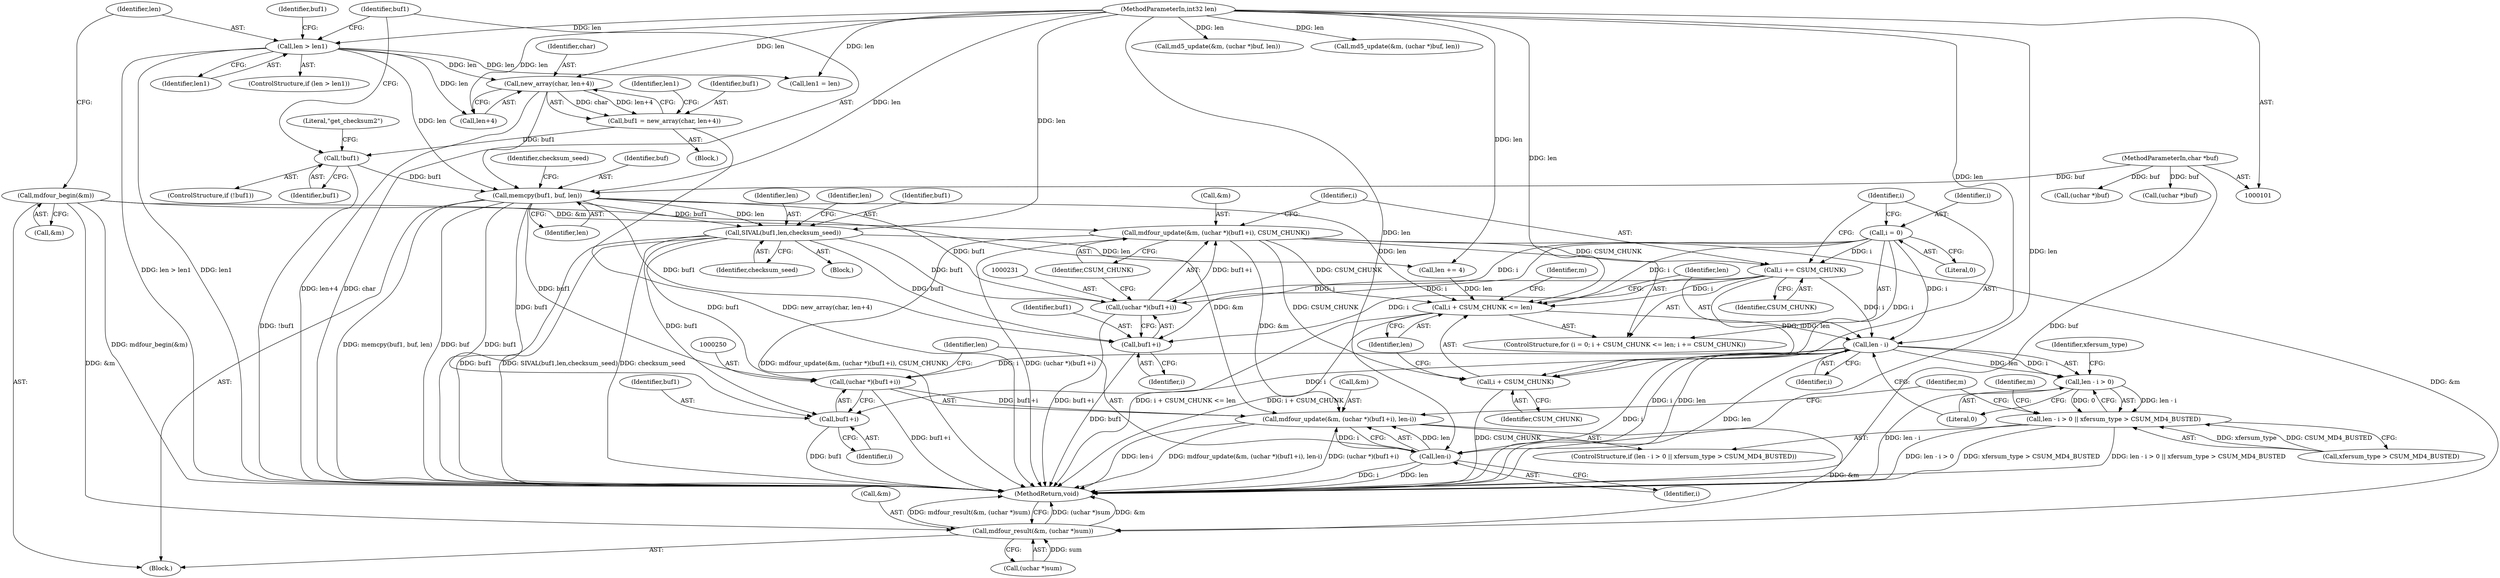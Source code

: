digraph "0_samba_7b8a4ecd6ff9cdf4e5d3850ebf822f1e989255b3_1@API" {
"1000227" [label="(Call,mdfour_update(&m, (uchar *)(buf1+i), CSUM_CHUNK))"];
"1000174" [label="(Call,mdfour_begin(&m))"];
"1000230" [label="(Call,(uchar *)(buf1+i))"];
"1000208" [label="(Call,SIVAL(buf1,len,checksum_seed))"];
"1000201" [label="(Call,memcpy(buf1, buf, len))"];
"1000197" [label="(Call,!buf1)"];
"1000186" [label="(Call,buf1 = new_array(char, len+4))"];
"1000188" [label="(Call,new_array(char, len+4))"];
"1000178" [label="(Call,len > len1)"];
"1000103" [label="(MethodParameterIn,int32 len)"];
"1000102" [label="(MethodParameterIn,char *buf)"];
"1000224" [label="(Call,i += CSUM_CHUNK)"];
"1000227" [label="(Call,mdfour_update(&m, (uchar *)(buf1+i), CSUM_CHUNK))"];
"1000216" [label="(Call,i = 0)"];
"1000219" [label="(Call,i + CSUM_CHUNK <= len)"];
"1000239" [label="(Call,len - i)"];
"1000238" [label="(Call,len - i > 0)"];
"1000237" [label="(Call,len - i > 0 || xfersum_type > CSUM_MD4_BUSTED)"];
"1000249" [label="(Call,(uchar *)(buf1+i))"];
"1000246" [label="(Call,mdfour_update(&m, (uchar *)(buf1+i), len-i))"];
"1000257" [label="(Call,mdfour_result(&m, (uchar *)sum))"];
"1000251" [label="(Call,buf1+i)"];
"1000254" [label="(Call,len-i)"];
"1000220" [label="(Call,i + CSUM_CHUNK)"];
"1000232" [label="(Call,buf1+i)"];
"1000204" [label="(Identifier,len)"];
"1000170" [label="(Block,)"];
"1000257" [label="(Call,mdfour_result(&m, (uchar *)sum))"];
"1000217" [label="(Identifier,i)"];
"1000180" [label="(Identifier,len1)"];
"1000194" [label="(Identifier,len1)"];
"1000255" [label="(Identifier,len)"];
"1000198" [label="(Identifier,buf1)"];
"1000228" [label="(Call,&m)"];
"1000248" [label="(Identifier,m)"];
"1000181" [label="(Block,)"];
"1000190" [label="(Call,len+4)"];
"1000263" [label="(MethodReturn,void)"];
"1000256" [label="(Identifier,i)"];
"1000237" [label="(Call,len - i > 0 || xfersum_type > CSUM_MD4_BUSTED)"];
"1000206" [label="(Identifier,checksum_seed)"];
"1000102" [label="(MethodParameterIn,char *buf)"];
"1000213" [label="(Identifier,len)"];
"1000227" [label="(Call,mdfour_update(&m, (uchar *)(buf1+i), CSUM_CHUNK))"];
"1000238" [label="(Call,len - i > 0)"];
"1000239" [label="(Call,len - i)"];
"1000183" [label="(Identifier,buf1)"];
"1000244" [label="(Identifier,xfersum_type)"];
"1000258" [label="(Call,&m)"];
"1000251" [label="(Call,buf1+i)"];
"1000202" [label="(Identifier,buf1)"];
"1000193" [label="(Call,len1 = len)"];
"1000216" [label="(Call,i = 0)"];
"1000219" [label="(Call,i + CSUM_CHUNK <= len)"];
"1000177" [label="(ControlStructure,if (len > len1))"];
"1000224" [label="(Call,i += CSUM_CHUNK)"];
"1000207" [label="(Block,)"];
"1000188" [label="(Call,new_array(char, len+4))"];
"1000226" [label="(Identifier,CSUM_CHUNK)"];
"1000242" [label="(Literal,0)"];
"1000208" [label="(Call,SIVAL(buf1,len,checksum_seed))"];
"1000215" [label="(ControlStructure,for (i = 0; i + CSUM_CHUNK <= len; i += CSUM_CHUNK))"];
"1000230" [label="(Call,(uchar *)(buf1+i))"];
"1000243" [label="(Call,xfersum_type > CSUM_MD4_BUSTED)"];
"1000247" [label="(Call,&m)"];
"1000249" [label="(Call,(uchar *)(buf1+i))"];
"1000175" [label="(Call,&m)"];
"1000246" [label="(Call,mdfour_update(&m, (uchar *)(buf1+i), len-i))"];
"1000212" [label="(Call,len += 4)"];
"1000174" [label="(Call,mdfour_begin(&m))"];
"1000196" [label="(ControlStructure,if (!buf1))"];
"1000225" [label="(Identifier,i)"];
"1000253" [label="(Identifier,i)"];
"1000234" [label="(Identifier,i)"];
"1000223" [label="(Identifier,len)"];
"1000218" [label="(Literal,0)"];
"1000179" [label="(Identifier,len)"];
"1000189" [label="(Identifier,char)"];
"1000241" [label="(Identifier,i)"];
"1000221" [label="(Identifier,i)"];
"1000240" [label="(Identifier,len)"];
"1000187" [label="(Identifier,buf1)"];
"1000260" [label="(Call,(uchar *)sum)"];
"1000211" [label="(Identifier,checksum_seed)"];
"1000233" [label="(Identifier,buf1)"];
"1000143" [label="(Call,(uchar *)buf)"];
"1000186" [label="(Call,buf1 = new_array(char, len+4))"];
"1000235" [label="(Identifier,CSUM_CHUNK)"];
"1000232" [label="(Call,buf1+i)"];
"1000197" [label="(Call,!buf1)"];
"1000210" [label="(Identifier,len)"];
"1000229" [label="(Identifier,m)"];
"1000203" [label="(Identifier,buf)"];
"1000254" [label="(Call,len-i)"];
"1000201" [label="(Call,memcpy(buf1, buf, len))"];
"1000236" [label="(ControlStructure,if (len - i > 0 || xfersum_type > CSUM_MD4_BUSTED))"];
"1000220" [label="(Call,i + CSUM_CHUNK)"];
"1000200" [label="(Literal,\"get_checksum2\")"];
"1000209" [label="(Identifier,buf1)"];
"1000103" [label="(MethodParameterIn,int32 len)"];
"1000259" [label="(Identifier,m)"];
"1000178" [label="(Call,len > len1)"];
"1000252" [label="(Identifier,buf1)"];
"1000140" [label="(Call,md5_update(&m, (uchar *)buf, len))"];
"1000134" [label="(Call,(uchar *)buf)"];
"1000222" [label="(Identifier,CSUM_CHUNK)"];
"1000131" [label="(Call,md5_update(&m, (uchar *)buf, len))"];
"1000227" -> "1000215"  [label="AST: "];
"1000227" -> "1000235"  [label="CFG: "];
"1000228" -> "1000227"  [label="AST: "];
"1000230" -> "1000227"  [label="AST: "];
"1000235" -> "1000227"  [label="AST: "];
"1000225" -> "1000227"  [label="CFG: "];
"1000227" -> "1000263"  [label="DDG: mdfour_update(&m, (uchar *)(buf1+i), CSUM_CHUNK)"];
"1000227" -> "1000263"  [label="DDG: (uchar *)(buf1+i)"];
"1000227" -> "1000219"  [label="DDG: CSUM_CHUNK"];
"1000227" -> "1000220"  [label="DDG: CSUM_CHUNK"];
"1000227" -> "1000224"  [label="DDG: CSUM_CHUNK"];
"1000174" -> "1000227"  [label="DDG: &m"];
"1000230" -> "1000227"  [label="DDG: buf1+i"];
"1000227" -> "1000246"  [label="DDG: &m"];
"1000227" -> "1000257"  [label="DDG: &m"];
"1000174" -> "1000170"  [label="AST: "];
"1000174" -> "1000175"  [label="CFG: "];
"1000175" -> "1000174"  [label="AST: "];
"1000179" -> "1000174"  [label="CFG: "];
"1000174" -> "1000263"  [label="DDG: mdfour_begin(&m)"];
"1000174" -> "1000246"  [label="DDG: &m"];
"1000174" -> "1000257"  [label="DDG: &m"];
"1000230" -> "1000232"  [label="CFG: "];
"1000231" -> "1000230"  [label="AST: "];
"1000232" -> "1000230"  [label="AST: "];
"1000235" -> "1000230"  [label="CFG: "];
"1000230" -> "1000263"  [label="DDG: buf1+i"];
"1000208" -> "1000230"  [label="DDG: buf1"];
"1000201" -> "1000230"  [label="DDG: buf1"];
"1000224" -> "1000230"  [label="DDG: i"];
"1000216" -> "1000230"  [label="DDG: i"];
"1000208" -> "1000207"  [label="AST: "];
"1000208" -> "1000211"  [label="CFG: "];
"1000209" -> "1000208"  [label="AST: "];
"1000210" -> "1000208"  [label="AST: "];
"1000211" -> "1000208"  [label="AST: "];
"1000213" -> "1000208"  [label="CFG: "];
"1000208" -> "1000263"  [label="DDG: buf1"];
"1000208" -> "1000263"  [label="DDG: SIVAL(buf1,len,checksum_seed)"];
"1000208" -> "1000263"  [label="DDG: checksum_seed"];
"1000201" -> "1000208"  [label="DDG: buf1"];
"1000201" -> "1000208"  [label="DDG: len"];
"1000103" -> "1000208"  [label="DDG: len"];
"1000208" -> "1000212"  [label="DDG: len"];
"1000208" -> "1000232"  [label="DDG: buf1"];
"1000208" -> "1000249"  [label="DDG: buf1"];
"1000208" -> "1000251"  [label="DDG: buf1"];
"1000201" -> "1000170"  [label="AST: "];
"1000201" -> "1000204"  [label="CFG: "];
"1000202" -> "1000201"  [label="AST: "];
"1000203" -> "1000201"  [label="AST: "];
"1000204" -> "1000201"  [label="AST: "];
"1000206" -> "1000201"  [label="CFG: "];
"1000201" -> "1000263"  [label="DDG: memcpy(buf1, buf, len)"];
"1000201" -> "1000263"  [label="DDG: buf"];
"1000201" -> "1000263"  [label="DDG: buf1"];
"1000197" -> "1000201"  [label="DDG: buf1"];
"1000102" -> "1000201"  [label="DDG: buf"];
"1000178" -> "1000201"  [label="DDG: len"];
"1000103" -> "1000201"  [label="DDG: len"];
"1000201" -> "1000219"  [label="DDG: len"];
"1000201" -> "1000232"  [label="DDG: buf1"];
"1000201" -> "1000249"  [label="DDG: buf1"];
"1000201" -> "1000251"  [label="DDG: buf1"];
"1000197" -> "1000196"  [label="AST: "];
"1000197" -> "1000198"  [label="CFG: "];
"1000198" -> "1000197"  [label="AST: "];
"1000200" -> "1000197"  [label="CFG: "];
"1000202" -> "1000197"  [label="CFG: "];
"1000197" -> "1000263"  [label="DDG: !buf1"];
"1000186" -> "1000197"  [label="DDG: buf1"];
"1000186" -> "1000181"  [label="AST: "];
"1000186" -> "1000188"  [label="CFG: "];
"1000187" -> "1000186"  [label="AST: "];
"1000188" -> "1000186"  [label="AST: "];
"1000194" -> "1000186"  [label="CFG: "];
"1000186" -> "1000263"  [label="DDG: new_array(char, len+4)"];
"1000188" -> "1000186"  [label="DDG: char"];
"1000188" -> "1000186"  [label="DDG: len+4"];
"1000188" -> "1000190"  [label="CFG: "];
"1000189" -> "1000188"  [label="AST: "];
"1000190" -> "1000188"  [label="AST: "];
"1000188" -> "1000263"  [label="DDG: len+4"];
"1000188" -> "1000263"  [label="DDG: char"];
"1000178" -> "1000188"  [label="DDG: len"];
"1000103" -> "1000188"  [label="DDG: len"];
"1000178" -> "1000177"  [label="AST: "];
"1000178" -> "1000180"  [label="CFG: "];
"1000179" -> "1000178"  [label="AST: "];
"1000180" -> "1000178"  [label="AST: "];
"1000183" -> "1000178"  [label="CFG: "];
"1000202" -> "1000178"  [label="CFG: "];
"1000178" -> "1000263"  [label="DDG: len > len1"];
"1000178" -> "1000263"  [label="DDG: len1"];
"1000103" -> "1000178"  [label="DDG: len"];
"1000178" -> "1000190"  [label="DDG: len"];
"1000178" -> "1000193"  [label="DDG: len"];
"1000103" -> "1000101"  [label="AST: "];
"1000103" -> "1000263"  [label="DDG: len"];
"1000103" -> "1000131"  [label="DDG: len"];
"1000103" -> "1000140"  [label="DDG: len"];
"1000103" -> "1000190"  [label="DDG: len"];
"1000103" -> "1000193"  [label="DDG: len"];
"1000103" -> "1000212"  [label="DDG: len"];
"1000103" -> "1000219"  [label="DDG: len"];
"1000103" -> "1000239"  [label="DDG: len"];
"1000103" -> "1000254"  [label="DDG: len"];
"1000102" -> "1000101"  [label="AST: "];
"1000102" -> "1000263"  [label="DDG: buf"];
"1000102" -> "1000134"  [label="DDG: buf"];
"1000102" -> "1000143"  [label="DDG: buf"];
"1000224" -> "1000215"  [label="AST: "];
"1000224" -> "1000226"  [label="CFG: "];
"1000225" -> "1000224"  [label="AST: "];
"1000226" -> "1000224"  [label="AST: "];
"1000221" -> "1000224"  [label="CFG: "];
"1000224" -> "1000219"  [label="DDG: i"];
"1000224" -> "1000220"  [label="DDG: i"];
"1000216" -> "1000224"  [label="DDG: i"];
"1000224" -> "1000232"  [label="DDG: i"];
"1000224" -> "1000239"  [label="DDG: i"];
"1000216" -> "1000215"  [label="AST: "];
"1000216" -> "1000218"  [label="CFG: "];
"1000217" -> "1000216"  [label="AST: "];
"1000218" -> "1000216"  [label="AST: "];
"1000221" -> "1000216"  [label="CFG: "];
"1000216" -> "1000219"  [label="DDG: i"];
"1000216" -> "1000220"  [label="DDG: i"];
"1000216" -> "1000232"  [label="DDG: i"];
"1000216" -> "1000239"  [label="DDG: i"];
"1000219" -> "1000215"  [label="AST: "];
"1000219" -> "1000223"  [label="CFG: "];
"1000220" -> "1000219"  [label="AST: "];
"1000223" -> "1000219"  [label="AST: "];
"1000229" -> "1000219"  [label="CFG: "];
"1000240" -> "1000219"  [label="CFG: "];
"1000219" -> "1000263"  [label="DDG: i + CSUM_CHUNK <= len"];
"1000219" -> "1000263"  [label="DDG: i + CSUM_CHUNK"];
"1000212" -> "1000219"  [label="DDG: len"];
"1000219" -> "1000239"  [label="DDG: len"];
"1000239" -> "1000238"  [label="AST: "];
"1000239" -> "1000241"  [label="CFG: "];
"1000240" -> "1000239"  [label="AST: "];
"1000241" -> "1000239"  [label="AST: "];
"1000242" -> "1000239"  [label="CFG: "];
"1000239" -> "1000263"  [label="DDG: len"];
"1000239" -> "1000263"  [label="DDG: i"];
"1000239" -> "1000238"  [label="DDG: len"];
"1000239" -> "1000238"  [label="DDG: i"];
"1000239" -> "1000249"  [label="DDG: i"];
"1000239" -> "1000251"  [label="DDG: i"];
"1000239" -> "1000254"  [label="DDG: len"];
"1000239" -> "1000254"  [label="DDG: i"];
"1000238" -> "1000237"  [label="AST: "];
"1000238" -> "1000242"  [label="CFG: "];
"1000242" -> "1000238"  [label="AST: "];
"1000244" -> "1000238"  [label="CFG: "];
"1000237" -> "1000238"  [label="CFG: "];
"1000238" -> "1000263"  [label="DDG: len - i"];
"1000238" -> "1000237"  [label="DDG: len - i"];
"1000238" -> "1000237"  [label="DDG: 0"];
"1000237" -> "1000236"  [label="AST: "];
"1000237" -> "1000243"  [label="CFG: "];
"1000243" -> "1000237"  [label="AST: "];
"1000248" -> "1000237"  [label="CFG: "];
"1000259" -> "1000237"  [label="CFG: "];
"1000237" -> "1000263"  [label="DDG: len - i > 0 || xfersum_type > CSUM_MD4_BUSTED"];
"1000237" -> "1000263"  [label="DDG: len - i > 0"];
"1000237" -> "1000263"  [label="DDG: xfersum_type > CSUM_MD4_BUSTED"];
"1000243" -> "1000237"  [label="DDG: xfersum_type"];
"1000243" -> "1000237"  [label="DDG: CSUM_MD4_BUSTED"];
"1000249" -> "1000246"  [label="AST: "];
"1000249" -> "1000251"  [label="CFG: "];
"1000250" -> "1000249"  [label="AST: "];
"1000251" -> "1000249"  [label="AST: "];
"1000255" -> "1000249"  [label="CFG: "];
"1000249" -> "1000263"  [label="DDG: buf1+i"];
"1000249" -> "1000246"  [label="DDG: buf1+i"];
"1000246" -> "1000236"  [label="AST: "];
"1000246" -> "1000254"  [label="CFG: "];
"1000247" -> "1000246"  [label="AST: "];
"1000254" -> "1000246"  [label="AST: "];
"1000259" -> "1000246"  [label="CFG: "];
"1000246" -> "1000263"  [label="DDG: len-i"];
"1000246" -> "1000263"  [label="DDG: mdfour_update(&m, (uchar *)(buf1+i), len-i)"];
"1000246" -> "1000263"  [label="DDG: (uchar *)(buf1+i)"];
"1000254" -> "1000246"  [label="DDG: len"];
"1000254" -> "1000246"  [label="DDG: i"];
"1000246" -> "1000257"  [label="DDG: &m"];
"1000257" -> "1000170"  [label="AST: "];
"1000257" -> "1000260"  [label="CFG: "];
"1000258" -> "1000257"  [label="AST: "];
"1000260" -> "1000257"  [label="AST: "];
"1000263" -> "1000257"  [label="CFG: "];
"1000257" -> "1000263"  [label="DDG: (uchar *)sum"];
"1000257" -> "1000263"  [label="DDG: &m"];
"1000257" -> "1000263"  [label="DDG: mdfour_result(&m, (uchar *)sum)"];
"1000260" -> "1000257"  [label="DDG: sum"];
"1000251" -> "1000253"  [label="CFG: "];
"1000252" -> "1000251"  [label="AST: "];
"1000253" -> "1000251"  [label="AST: "];
"1000251" -> "1000263"  [label="DDG: buf1"];
"1000254" -> "1000256"  [label="CFG: "];
"1000255" -> "1000254"  [label="AST: "];
"1000256" -> "1000254"  [label="AST: "];
"1000254" -> "1000263"  [label="DDG: len"];
"1000254" -> "1000263"  [label="DDG: i"];
"1000220" -> "1000222"  [label="CFG: "];
"1000221" -> "1000220"  [label="AST: "];
"1000222" -> "1000220"  [label="AST: "];
"1000223" -> "1000220"  [label="CFG: "];
"1000220" -> "1000263"  [label="DDG: CSUM_CHUNK"];
"1000232" -> "1000234"  [label="CFG: "];
"1000233" -> "1000232"  [label="AST: "];
"1000234" -> "1000232"  [label="AST: "];
"1000232" -> "1000263"  [label="DDG: buf1"];
}
